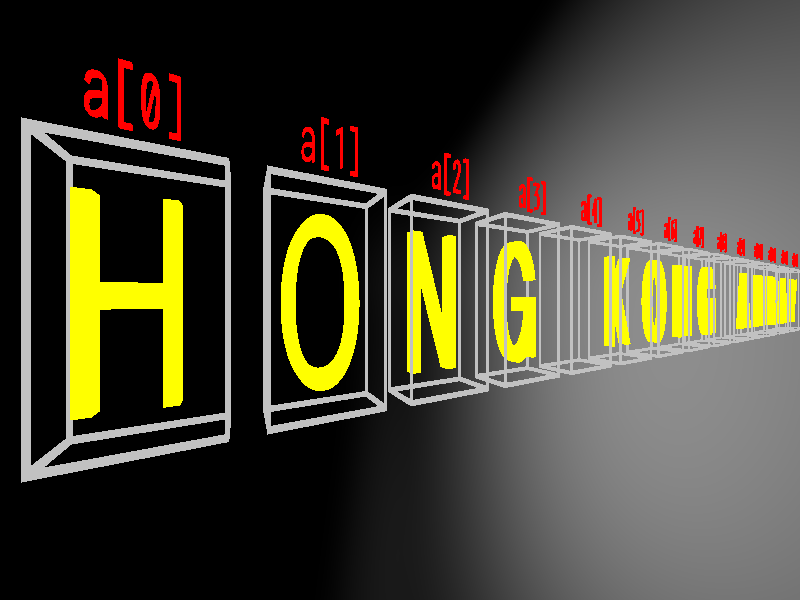 /*

Copyright 2016 kennytm

Licensed under the Apache License, Version 2.0 (the "License"); you may not use
this file except in compliance with the License. You may obtain a copy of the
License at

    http://www.apache.org/licenses/LICENSE-2.0

Unless required by applicable law or agreed to in writing, software distributed
under the License is distributed on an "AS IS" BASIS, WITHOUT WARRANTIES OR
CONDITIONS OF ANY KIND, either express or implied. See the License for the
specific language governing permissions and limitations under the License.

*/

// Generate the image with: povray -W851 -H315 +A +AM2 cover.pov

#version 3.7;
#include "colors.inc"
#include "textures.inc"
#include "finish.inc"

global_settings {
    assumed_gamma 2.2
}

camera {
    location <0, 0, -13>
    look_at 0
    right x*851/315
}

light_source {
    <12, 0, -21> color White
    area_light 10*x, y, 5, 2
}

light_source {
    <-12, 3, 0> color White shadowless
}

sky_sphere {
    pigment { Clouds }
}

#declare CHARS_COUNT = 15;

#declare CHARS = array [CHARS_COUNT] {
    "H", "O", "N", "G", " ",
    "K", "O", "N", "G", " ",
    "A", "R", "R", "A", "Y"
};

#declare WT = 0.05; // wireframe thickness

#for (I, 0, CHARS_COUNT-1)
    object {
        union {
            text {
                internal 2 CHARS[I] 1, 0
                translate <-0.375, -0.375, -0.5>
                scale <2, 2, 0.25>
                texture {
                    pigment { Yellow }
                    finish { Phong_Glossy }
                }
            }
            text {
                internal 3 concat("a[", str(I, 1, 0), "]") 0.1, 0
                scale 0.5
                translate <-0.5, 1.1, -0.5>
                texture {
                    pigment { color Red }
                    finish { Phong_Glossy }
                }
            }
            difference {
                box { <-1, -1, -0.5>, <1, 1, 0.5> }
                box { <-1 + WT, -1 + WT, -0.5 - WT>, <1 - WT, 1 - WT, 0.5 + WT> }
                box { <-1 + WT, -1 - WT, -0.5 + WT>, <1 - WT, 1 + WT, 0.5 - WT> }
                box { <-1 - WT, -1 + WT, -0.5 + WT>, <1 + WT, 1 - WT, 0.5 - WT> }
                texture {
                    pigment { Gray }
                    finish { Dull }
                }
            }
        }
        translate (I - CHARS_COUNT/2)*2.5*x
        rotate -28*y
        translate 13*x
    }
#end


